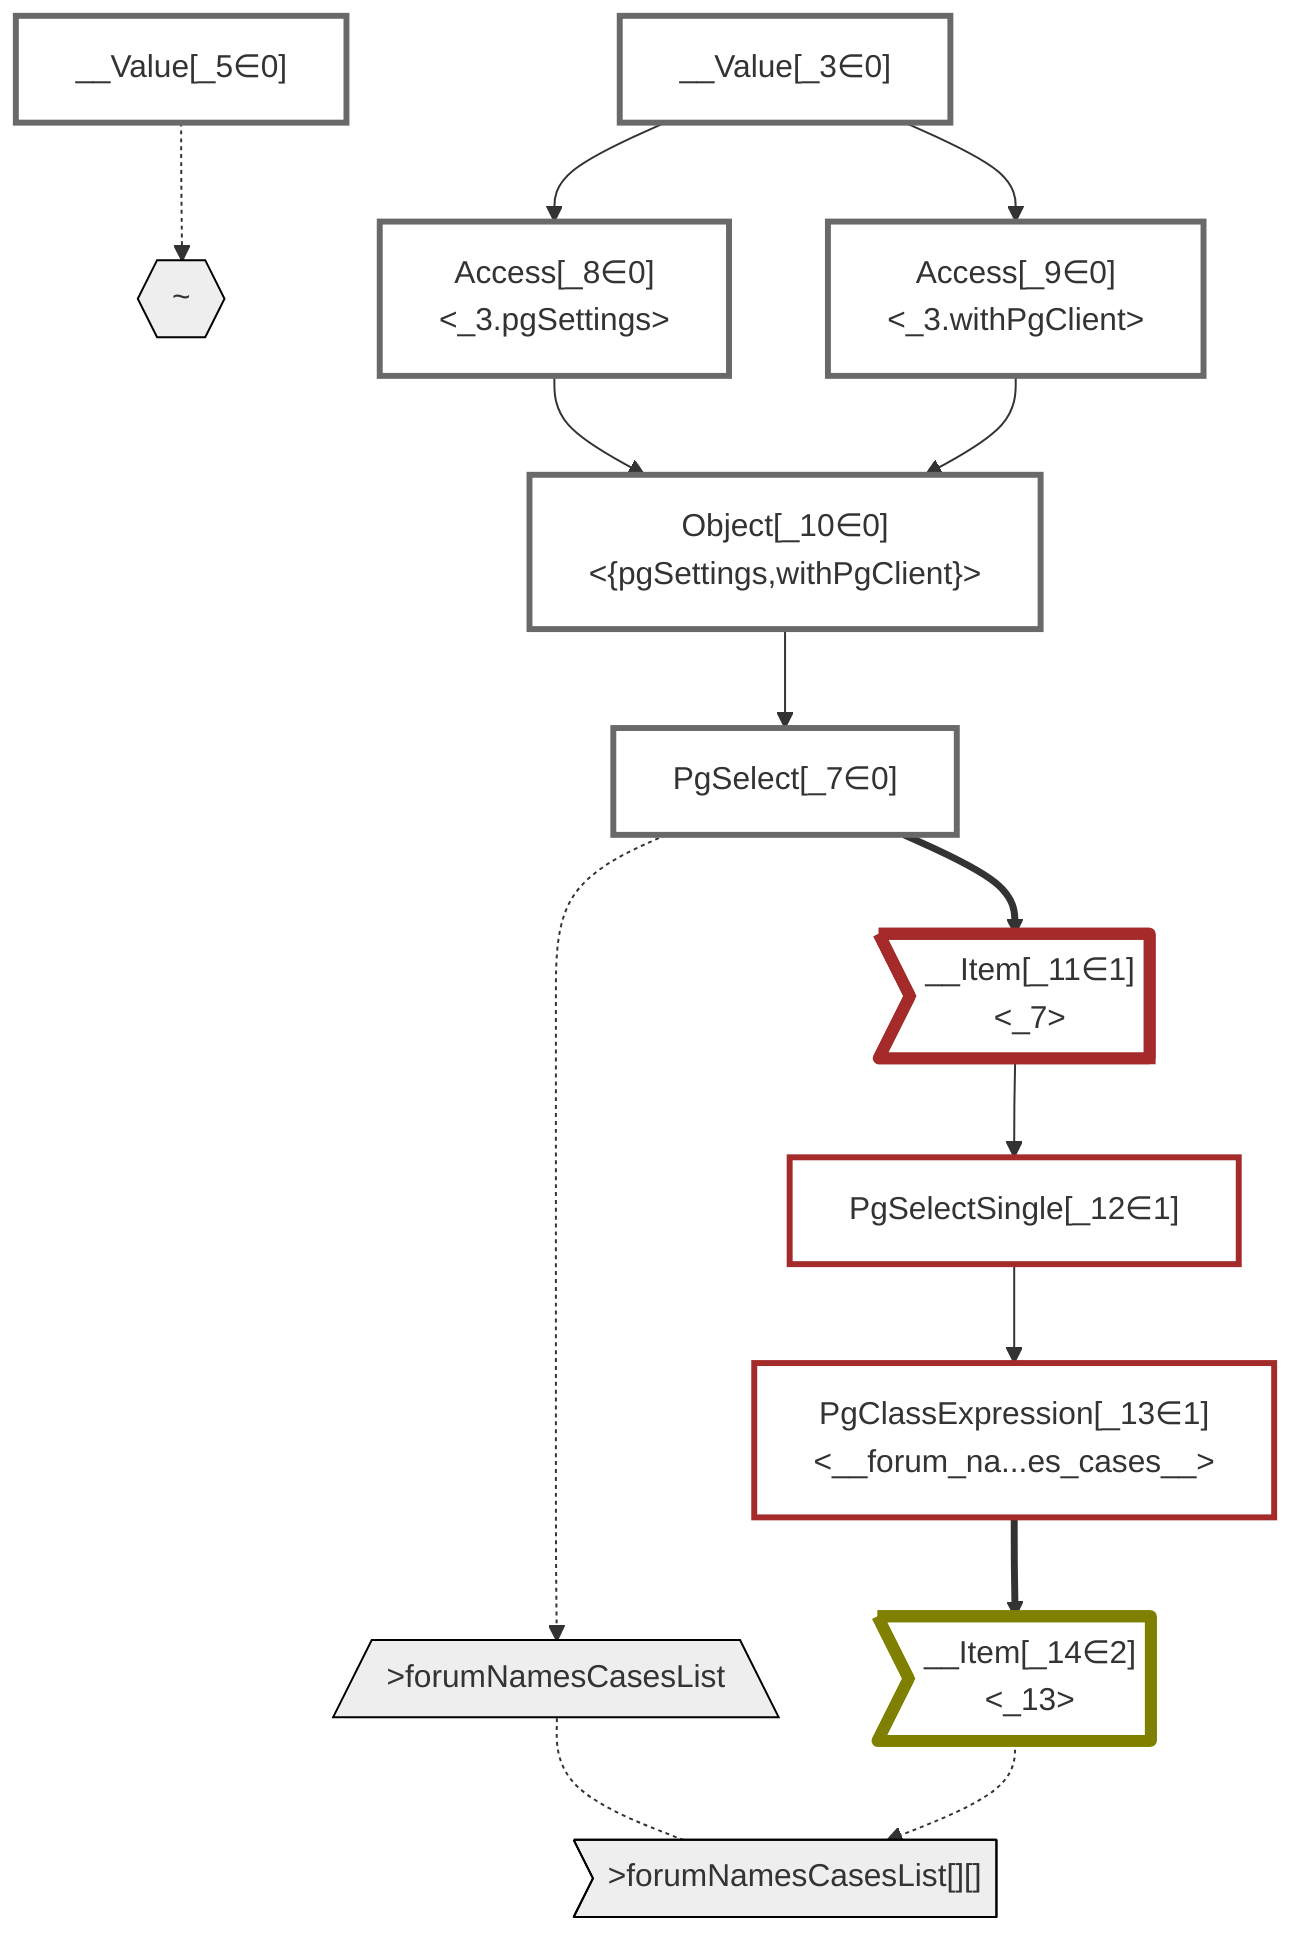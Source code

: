 graph TD
    classDef path fill:#eee,stroke:#000
    classDef plan fill:#fff,stroke-width:3px
    classDef itemplan fill:#fff,stroke-width:6px
    classDef sideeffectplan fill:#f00,stroke-width:6px

    %% subgraph fields
    P1{{"~"}}:::path
    P2[/">forumNamesCasesList"\]:::path
    P3>">forumNamesCasesList[][]"]:::path
    P2 -.- P3
    %% P1 -.-> P2
    %% end

    %% define plans
    __Value_3["__Value[_3∈0]<br /><context>"]:::plan
    __Value_5["__Value[_5∈0]<br /><rootValue>"]:::plan
    PgSelect_7["PgSelect[_7∈0]<br /><forum_names_cases>"]:::plan
    Access_8["Access[_8∈0]<br /><_3.pgSettings>"]:::plan
    Access_9["Access[_9∈0]<br /><_3.withPgClient>"]:::plan
    Object_10["Object[_10∈0]<br /><{pgSettings,withPgClient}>"]:::plan
    __Item_11>"__Item[_11∈1]<br /><_7>"]:::itemplan
    PgSelectSingle_12["PgSelectSingle[_12∈1]<br /><forum_names_cases>"]:::plan
    PgClassExpression_13["PgClassExpression[_13∈1]<br /><__forum_na...es_cases__>"]:::plan
    __Item_14>"__Item[_14∈2]<br /><_13>"]:::itemplan

    %% plan dependencies
    Object_10 --> PgSelect_7
    __Value_3 --> Access_8
    __Value_3 --> Access_9
    Access_8 --> Object_10
    Access_9 --> Object_10
    PgSelect_7 ==> __Item_11
    __Item_11 --> PgSelectSingle_12
    PgSelectSingle_12 --> PgClassExpression_13
    PgClassExpression_13 ==> __Item_14

    %% plan-to-path relationships
    __Value_5 -.-> P1
    PgSelect_7 -.-> P2
    __Item_14 -.-> P3

    %% allocate buckets
    classDef bucket0 stroke:#696969
    class __Value_3,__Value_5,PgSelect_7,Access_8,Access_9,Object_10 bucket0
    classDef bucket1 stroke:#a52a2a
    class __Item_11,PgSelectSingle_12,PgClassExpression_13 bucket1
    classDef bucket2 stroke:#808000
    class __Item_14 bucket2